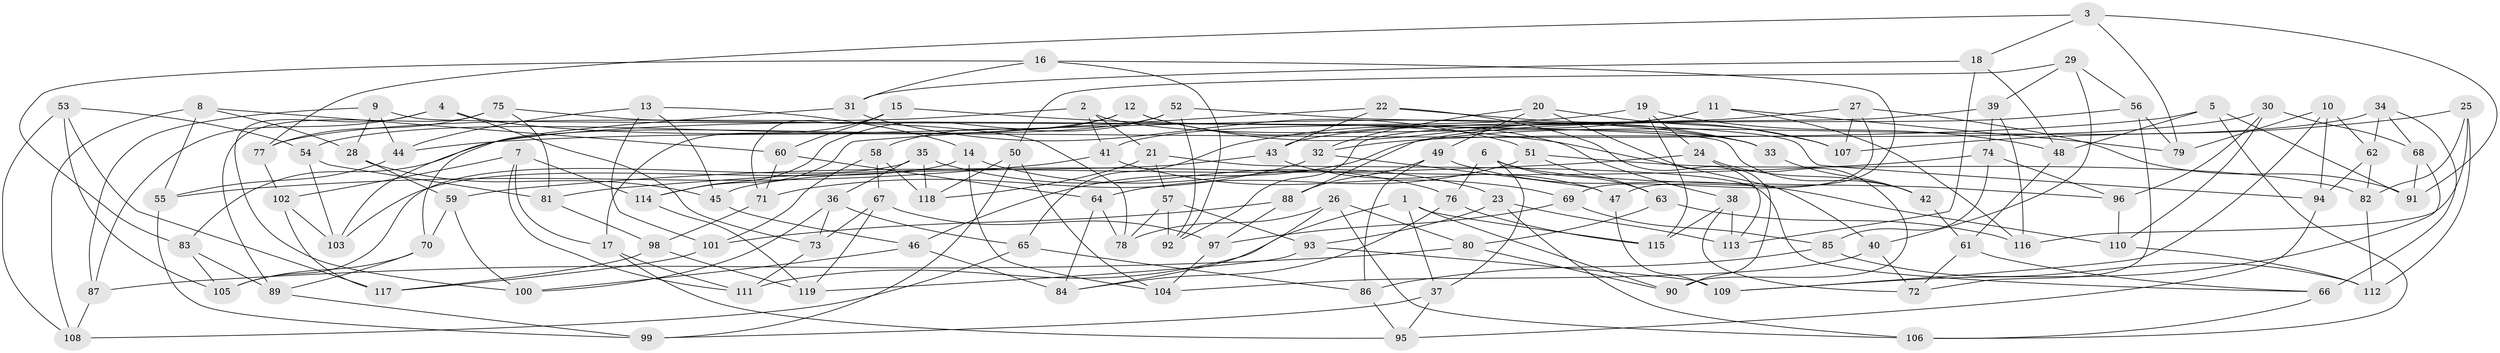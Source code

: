 // coarse degree distribution, {6: 0.6285714285714286, 4: 0.2857142857142857, 5: 0.07142857142857142, 3: 0.014285714285714285}
// Generated by graph-tools (version 1.1) at 2025/24/03/03/25 07:24:27]
// undirected, 119 vertices, 238 edges
graph export_dot {
graph [start="1"]
  node [color=gray90,style=filled];
  1;
  2;
  3;
  4;
  5;
  6;
  7;
  8;
  9;
  10;
  11;
  12;
  13;
  14;
  15;
  16;
  17;
  18;
  19;
  20;
  21;
  22;
  23;
  24;
  25;
  26;
  27;
  28;
  29;
  30;
  31;
  32;
  33;
  34;
  35;
  36;
  37;
  38;
  39;
  40;
  41;
  42;
  43;
  44;
  45;
  46;
  47;
  48;
  49;
  50;
  51;
  52;
  53;
  54;
  55;
  56;
  57;
  58;
  59;
  60;
  61;
  62;
  63;
  64;
  65;
  66;
  67;
  68;
  69;
  70;
  71;
  72;
  73;
  74;
  75;
  76;
  77;
  78;
  79;
  80;
  81;
  82;
  83;
  84;
  85;
  86;
  87;
  88;
  89;
  90;
  91;
  92;
  93;
  94;
  95;
  96;
  97;
  98;
  99;
  100;
  101;
  102;
  103;
  104;
  105;
  106;
  107;
  108;
  109;
  110;
  111;
  112;
  113;
  114;
  115;
  116;
  117;
  118;
  119;
  1 -- 111;
  1 -- 90;
  1 -- 115;
  1 -- 37;
  2 -- 33;
  2 -- 77;
  2 -- 21;
  2 -- 41;
  3 -- 77;
  3 -- 18;
  3 -- 79;
  3 -- 91;
  4 -- 100;
  4 -- 33;
  4 -- 87;
  4 -- 73;
  5 -- 106;
  5 -- 91;
  5 -- 44;
  5 -- 48;
  6 -- 37;
  6 -- 76;
  6 -- 96;
  6 -- 63;
  7 -- 102;
  7 -- 114;
  7 -- 111;
  7 -- 17;
  8 -- 28;
  8 -- 55;
  8 -- 108;
  8 -- 60;
  9 -- 28;
  9 -- 44;
  9 -- 42;
  9 -- 87;
  10 -- 94;
  10 -- 109;
  10 -- 62;
  10 -- 79;
  11 -- 41;
  11 -- 65;
  11 -- 79;
  11 -- 116;
  12 -- 38;
  12 -- 114;
  12 -- 33;
  12 -- 54;
  13 -- 45;
  13 -- 101;
  13 -- 44;
  13 -- 14;
  14 -- 23;
  14 -- 103;
  14 -- 104;
  15 -- 71;
  15 -- 60;
  15 -- 40;
  15 -- 17;
  16 -- 92;
  16 -- 83;
  16 -- 31;
  16 -- 47;
  17 -- 111;
  17 -- 95;
  18 -- 31;
  18 -- 113;
  18 -- 48;
  19 -- 83;
  19 -- 48;
  19 -- 24;
  19 -- 115;
  20 -- 32;
  20 -- 49;
  20 -- 90;
  20 -- 107;
  21 -- 118;
  21 -- 57;
  21 -- 66;
  22 -- 107;
  22 -- 113;
  22 -- 114;
  22 -- 43;
  23 -- 93;
  23 -- 113;
  23 -- 106;
  24 -- 59;
  24 -- 90;
  24 -- 42;
  25 -- 112;
  25 -- 116;
  25 -- 82;
  25 -- 107;
  26 -- 106;
  26 -- 84;
  26 -- 78;
  26 -- 80;
  27 -- 43;
  27 -- 91;
  27 -- 107;
  27 -- 69;
  28 -- 59;
  28 -- 45;
  29 -- 40;
  29 -- 50;
  29 -- 39;
  29 -- 56;
  30 -- 96;
  30 -- 110;
  30 -- 68;
  30 -- 32;
  31 -- 70;
  31 -- 51;
  32 -- 47;
  32 -- 71;
  33 -- 42;
  34 -- 66;
  34 -- 68;
  34 -- 46;
  34 -- 62;
  35 -- 105;
  35 -- 36;
  35 -- 76;
  35 -- 118;
  36 -- 100;
  36 -- 65;
  36 -- 73;
  37 -- 95;
  37 -- 99;
  38 -- 72;
  38 -- 115;
  38 -- 113;
  39 -- 92;
  39 -- 74;
  39 -- 116;
  40 -- 72;
  40 -- 104;
  41 -- 55;
  41 -- 69;
  42 -- 61;
  43 -- 47;
  43 -- 45;
  44 -- 55;
  45 -- 46;
  46 -- 100;
  46 -- 84;
  47 -- 109;
  48 -- 61;
  49 -- 86;
  49 -- 110;
  49 -- 88;
  50 -- 104;
  50 -- 118;
  50 -- 99;
  51 -- 64;
  51 -- 63;
  51 -- 82;
  52 -- 92;
  52 -- 58;
  52 -- 94;
  52 -- 103;
  53 -- 108;
  53 -- 54;
  53 -- 117;
  53 -- 105;
  54 -- 81;
  54 -- 103;
  55 -- 99;
  56 -- 79;
  56 -- 72;
  56 -- 88;
  57 -- 78;
  57 -- 93;
  57 -- 92;
  58 -- 101;
  58 -- 118;
  58 -- 67;
  59 -- 70;
  59 -- 100;
  60 -- 71;
  60 -- 64;
  61 -- 66;
  61 -- 72;
  62 -- 94;
  62 -- 82;
  63 -- 80;
  63 -- 116;
  64 -- 78;
  64 -- 84;
  65 -- 86;
  65 -- 108;
  66 -- 106;
  67 -- 97;
  67 -- 73;
  67 -- 119;
  68 -- 91;
  68 -- 109;
  69 -- 97;
  69 -- 85;
  70 -- 105;
  70 -- 89;
  71 -- 98;
  73 -- 111;
  74 -- 96;
  74 -- 81;
  74 -- 85;
  75 -- 78;
  75 -- 77;
  75 -- 89;
  75 -- 81;
  76 -- 84;
  76 -- 115;
  77 -- 102;
  80 -- 90;
  80 -- 87;
  81 -- 98;
  82 -- 112;
  83 -- 89;
  83 -- 105;
  85 -- 112;
  85 -- 86;
  86 -- 95;
  87 -- 108;
  88 -- 101;
  88 -- 97;
  89 -- 99;
  93 -- 109;
  93 -- 119;
  94 -- 95;
  96 -- 110;
  97 -- 104;
  98 -- 117;
  98 -- 119;
  101 -- 117;
  102 -- 103;
  102 -- 117;
  110 -- 112;
  114 -- 119;
}
